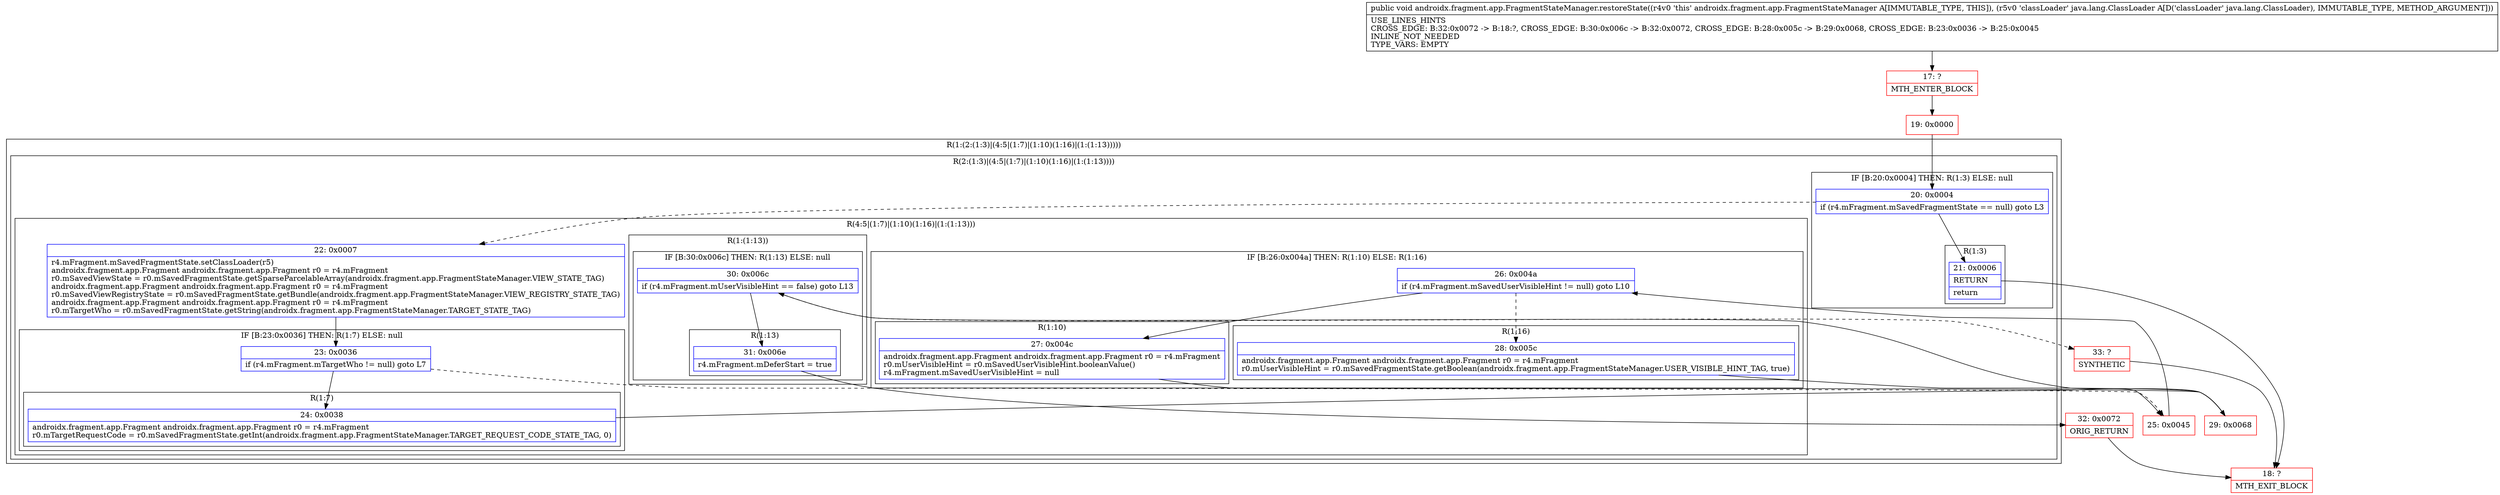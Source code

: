 digraph "CFG forandroidx.fragment.app.FragmentStateManager.restoreState(Ljava\/lang\/ClassLoader;)V" {
subgraph cluster_Region_1211440595 {
label = "R(1:(2:(1:3)|(4:5|(1:7)|(1:10)(1:16)|(1:(1:13)))))";
node [shape=record,color=blue];
subgraph cluster_Region_1754668077 {
label = "R(2:(1:3)|(4:5|(1:7)|(1:10)(1:16)|(1:(1:13))))";
node [shape=record,color=blue];
subgraph cluster_IfRegion_910686964 {
label = "IF [B:20:0x0004] THEN: R(1:3) ELSE: null";
node [shape=record,color=blue];
Node_20 [shape=record,label="{20\:\ 0x0004|if (r4.mFragment.mSavedFragmentState == null) goto L3\l}"];
subgraph cluster_Region_835629657 {
label = "R(1:3)";
node [shape=record,color=blue];
Node_21 [shape=record,label="{21\:\ 0x0006|RETURN\l|return\l}"];
}
}
subgraph cluster_Region_1707892223 {
label = "R(4:5|(1:7)|(1:10)(1:16)|(1:(1:13)))";
node [shape=record,color=blue];
Node_22 [shape=record,label="{22\:\ 0x0007|r4.mFragment.mSavedFragmentState.setClassLoader(r5)\landroidx.fragment.app.Fragment androidx.fragment.app.Fragment r0 = r4.mFragment\lr0.mSavedViewState = r0.mSavedFragmentState.getSparseParcelableArray(androidx.fragment.app.FragmentStateManager.VIEW_STATE_TAG)\landroidx.fragment.app.Fragment androidx.fragment.app.Fragment r0 = r4.mFragment\lr0.mSavedViewRegistryState = r0.mSavedFragmentState.getBundle(androidx.fragment.app.FragmentStateManager.VIEW_REGISTRY_STATE_TAG)\landroidx.fragment.app.Fragment androidx.fragment.app.Fragment r0 = r4.mFragment\lr0.mTargetWho = r0.mSavedFragmentState.getString(androidx.fragment.app.FragmentStateManager.TARGET_STATE_TAG)\l}"];
subgraph cluster_IfRegion_1375074870 {
label = "IF [B:23:0x0036] THEN: R(1:7) ELSE: null";
node [shape=record,color=blue];
Node_23 [shape=record,label="{23\:\ 0x0036|if (r4.mFragment.mTargetWho != null) goto L7\l}"];
subgraph cluster_Region_418149756 {
label = "R(1:7)";
node [shape=record,color=blue];
Node_24 [shape=record,label="{24\:\ 0x0038|androidx.fragment.app.Fragment androidx.fragment.app.Fragment r0 = r4.mFragment\lr0.mTargetRequestCode = r0.mSavedFragmentState.getInt(androidx.fragment.app.FragmentStateManager.TARGET_REQUEST_CODE_STATE_TAG, 0)\l}"];
}
}
subgraph cluster_IfRegion_156955473 {
label = "IF [B:26:0x004a] THEN: R(1:10) ELSE: R(1:16)";
node [shape=record,color=blue];
Node_26 [shape=record,label="{26\:\ 0x004a|if (r4.mFragment.mSavedUserVisibleHint != null) goto L10\l}"];
subgraph cluster_Region_708488678 {
label = "R(1:10)";
node [shape=record,color=blue];
Node_27 [shape=record,label="{27\:\ 0x004c|androidx.fragment.app.Fragment androidx.fragment.app.Fragment r0 = r4.mFragment\lr0.mUserVisibleHint = r0.mSavedUserVisibleHint.booleanValue()\lr4.mFragment.mSavedUserVisibleHint = null\l}"];
}
subgraph cluster_Region_1655988765 {
label = "R(1:16)";
node [shape=record,color=blue];
Node_28 [shape=record,label="{28\:\ 0x005c|androidx.fragment.app.Fragment androidx.fragment.app.Fragment r0 = r4.mFragment\lr0.mUserVisibleHint = r0.mSavedFragmentState.getBoolean(androidx.fragment.app.FragmentStateManager.USER_VISIBLE_HINT_TAG, true)\l}"];
}
}
subgraph cluster_Region_12789972 {
label = "R(1:(1:13))";
node [shape=record,color=blue];
subgraph cluster_IfRegion_1146822383 {
label = "IF [B:30:0x006c] THEN: R(1:13) ELSE: null";
node [shape=record,color=blue];
Node_30 [shape=record,label="{30\:\ 0x006c|if (r4.mFragment.mUserVisibleHint == false) goto L13\l}"];
subgraph cluster_Region_981563416 {
label = "R(1:13)";
node [shape=record,color=blue];
Node_31 [shape=record,label="{31\:\ 0x006e|r4.mFragment.mDeferStart = true\l}"];
}
}
}
}
}
}
Node_17 [shape=record,color=red,label="{17\:\ ?|MTH_ENTER_BLOCK\l}"];
Node_19 [shape=record,color=red,label="{19\:\ 0x0000}"];
Node_18 [shape=record,color=red,label="{18\:\ ?|MTH_EXIT_BLOCK\l}"];
Node_25 [shape=record,color=red,label="{25\:\ 0x0045}"];
Node_29 [shape=record,color=red,label="{29\:\ 0x0068}"];
Node_32 [shape=record,color=red,label="{32\:\ 0x0072|ORIG_RETURN\l}"];
Node_33 [shape=record,color=red,label="{33\:\ ?|SYNTHETIC\l}"];
MethodNode[shape=record,label="{public void androidx.fragment.app.FragmentStateManager.restoreState((r4v0 'this' androidx.fragment.app.FragmentStateManager A[IMMUTABLE_TYPE, THIS]), (r5v0 'classLoader' java.lang.ClassLoader A[D('classLoader' java.lang.ClassLoader), IMMUTABLE_TYPE, METHOD_ARGUMENT]))  | USE_LINES_HINTS\lCROSS_EDGE: B:32:0x0072 \-\> B:18:?, CROSS_EDGE: B:30:0x006c \-\> B:32:0x0072, CROSS_EDGE: B:28:0x005c \-\> B:29:0x0068, CROSS_EDGE: B:23:0x0036 \-\> B:25:0x0045\lINLINE_NOT_NEEDED\lTYPE_VARS: EMPTY\l}"];
MethodNode -> Node_17;Node_20 -> Node_21;
Node_20 -> Node_22[style=dashed];
Node_21 -> Node_18;
Node_22 -> Node_23;
Node_23 -> Node_24;
Node_23 -> Node_25[style=dashed];
Node_24 -> Node_25;
Node_26 -> Node_27;
Node_26 -> Node_28[style=dashed];
Node_27 -> Node_29;
Node_28 -> Node_29;
Node_30 -> Node_31;
Node_30 -> Node_33[style=dashed];
Node_31 -> Node_32;
Node_17 -> Node_19;
Node_19 -> Node_20;
Node_25 -> Node_26;
Node_29 -> Node_30;
Node_32 -> Node_18;
Node_33 -> Node_18;
}

